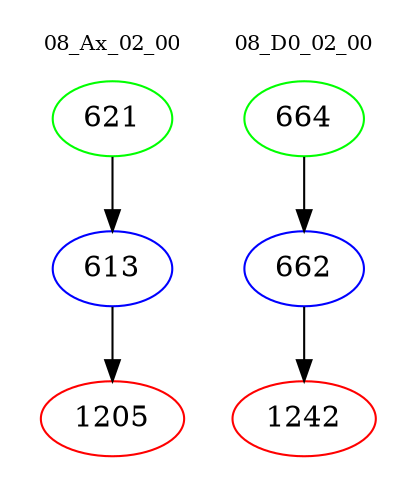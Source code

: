 digraph{
subgraph cluster_0 {
color = white
label = "08_Ax_02_00";
fontsize=10;
T0_621 [label="621", color="green"]
T0_621 -> T0_613 [color="black"]
T0_613 [label="613", color="blue"]
T0_613 -> T0_1205 [color="black"]
T0_1205 [label="1205", color="red"]
}
subgraph cluster_1 {
color = white
label = "08_D0_02_00";
fontsize=10;
T1_664 [label="664", color="green"]
T1_664 -> T1_662 [color="black"]
T1_662 [label="662", color="blue"]
T1_662 -> T1_1242 [color="black"]
T1_1242 [label="1242", color="red"]
}
}
